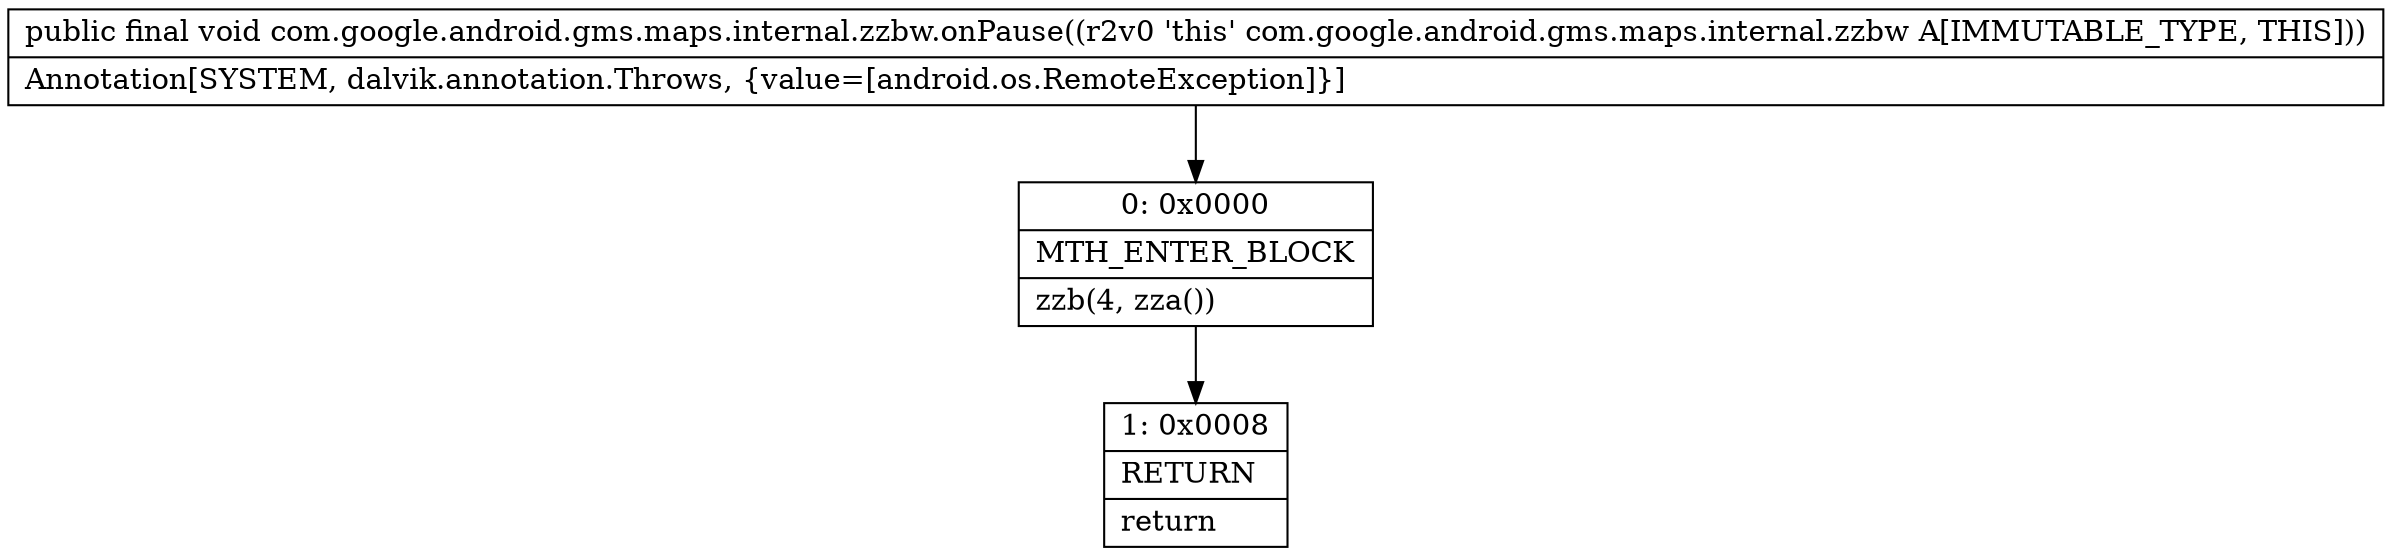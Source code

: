 digraph "CFG forcom.google.android.gms.maps.internal.zzbw.onPause()V" {
Node_0 [shape=record,label="{0\:\ 0x0000|MTH_ENTER_BLOCK\l|zzb(4, zza())\l}"];
Node_1 [shape=record,label="{1\:\ 0x0008|RETURN\l|return\l}"];
MethodNode[shape=record,label="{public final void com.google.android.gms.maps.internal.zzbw.onPause((r2v0 'this' com.google.android.gms.maps.internal.zzbw A[IMMUTABLE_TYPE, THIS]))  | Annotation[SYSTEM, dalvik.annotation.Throws, \{value=[android.os.RemoteException]\}]\l}"];
MethodNode -> Node_0;
Node_0 -> Node_1;
}

